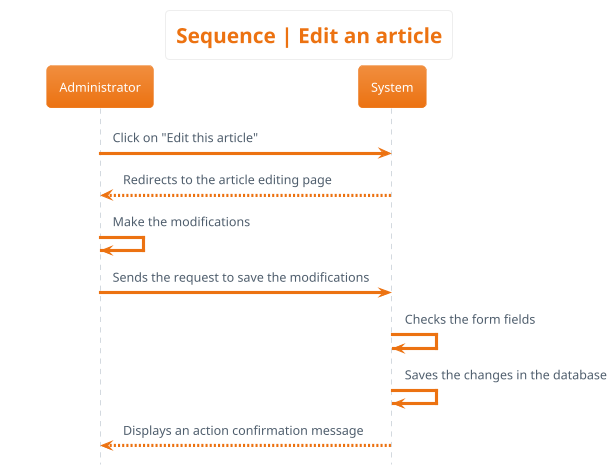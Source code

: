 @startuml sequence__edit_article
hide footbox
skinparam actorStyle awesome
!theme aws-orange
skinparam backgroundcolor White

'Titre'
title Sequence | Edit an article

'Déroulement'
Administrator -> System : Click on "Edit this article"
System --> Administrator: Redirects to the article editing page
Administrator -> Administrator : Make the modifications
Administrator -> System : Sends the request to save the modifications
System -> System : Checks the form fields
System -> System : Saves the changes in the database
System --> Administrator: Displays an action confirmation message
@enduml